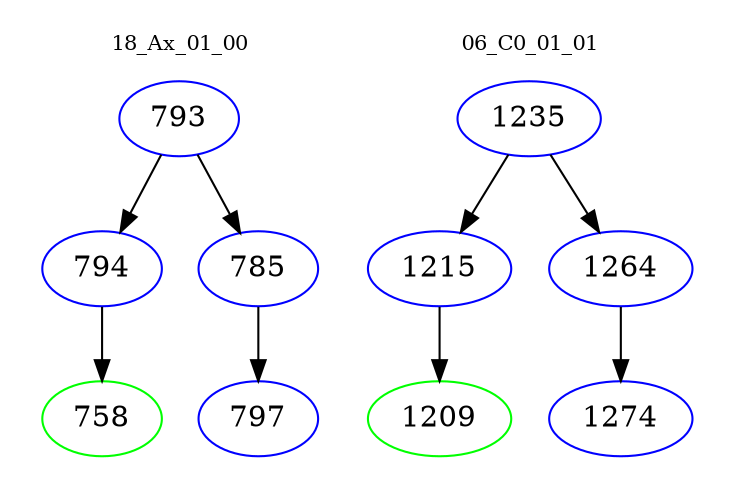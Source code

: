 digraph{
subgraph cluster_0 {
color = white
label = "18_Ax_01_00";
fontsize=10;
T0_793 [label="793", color="blue"]
T0_793 -> T0_794 [color="black"]
T0_794 [label="794", color="blue"]
T0_794 -> T0_758 [color="black"]
T0_758 [label="758", color="green"]
T0_793 -> T0_785 [color="black"]
T0_785 [label="785", color="blue"]
T0_785 -> T0_797 [color="black"]
T0_797 [label="797", color="blue"]
}
subgraph cluster_1 {
color = white
label = "06_C0_01_01";
fontsize=10;
T1_1235 [label="1235", color="blue"]
T1_1235 -> T1_1215 [color="black"]
T1_1215 [label="1215", color="blue"]
T1_1215 -> T1_1209 [color="black"]
T1_1209 [label="1209", color="green"]
T1_1235 -> T1_1264 [color="black"]
T1_1264 [label="1264", color="blue"]
T1_1264 -> T1_1274 [color="black"]
T1_1274 [label="1274", color="blue"]
}
}
